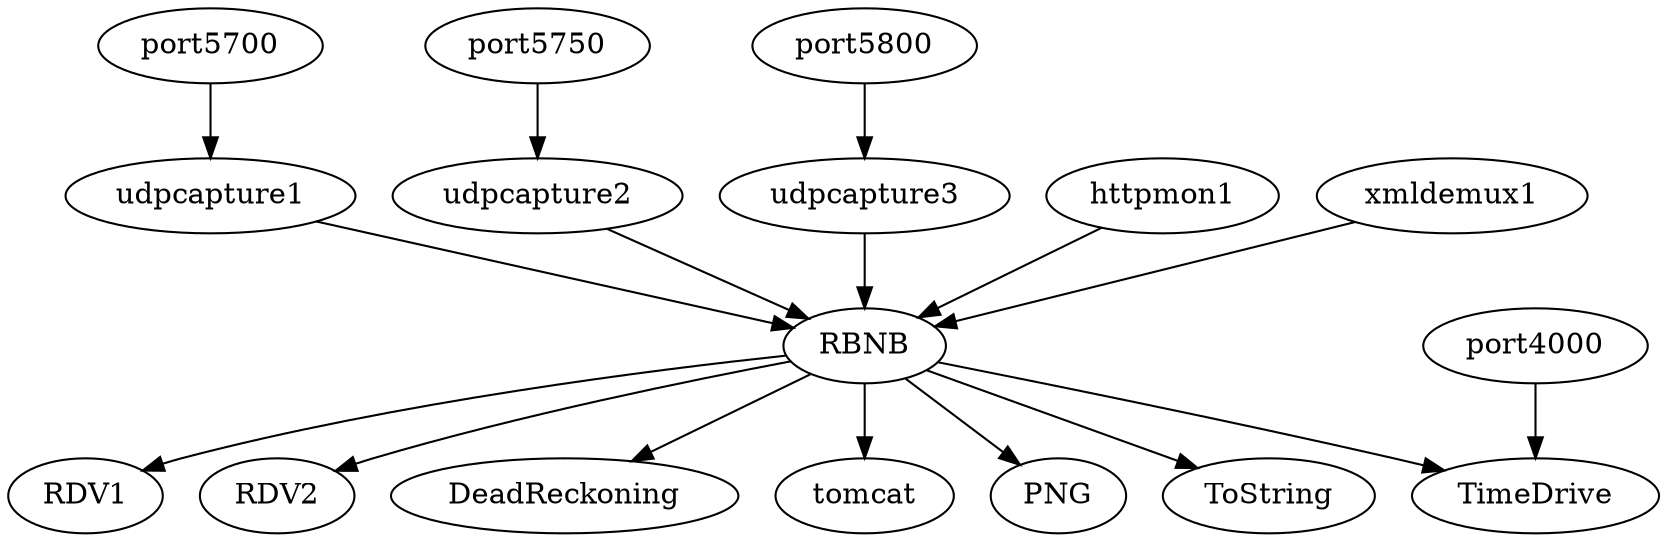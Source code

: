 digraph p3example {
	port5700 -> udpcapture1 -> RBNB;
	port5750 -> udpcapture2 -> RBNB;
	port5800 -> udpcapture3 -> RBNB;
	httpmon1 -> RBNB;
	xmldemux1 -> RBNB;
	RBNB -> RDV1;
	RBNB -> RDV2;
	RBNB -> DeadReckoning;
	RBNB -> tomcat;
	RBNB -> PNG;
	RBNB -> ToString;
	port4000 -> TimeDrive;
	RBNB -> TimeDrive;
}